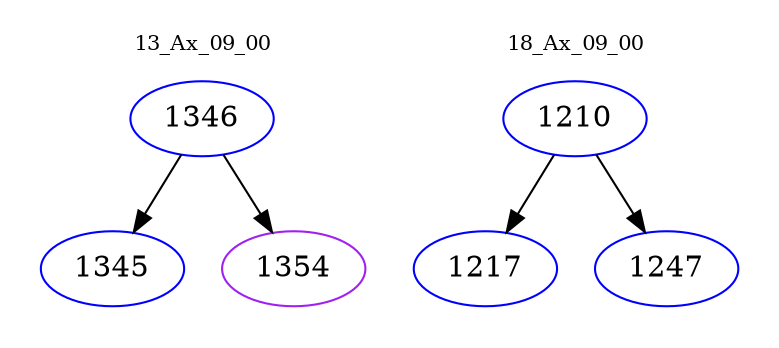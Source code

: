 digraph{
subgraph cluster_0 {
color = white
label = "13_Ax_09_00";
fontsize=10;
T0_1346 [label="1346", color="blue"]
T0_1346 -> T0_1345 [color="black"]
T0_1345 [label="1345", color="blue"]
T0_1346 -> T0_1354 [color="black"]
T0_1354 [label="1354", color="purple"]
}
subgraph cluster_1 {
color = white
label = "18_Ax_09_00";
fontsize=10;
T1_1210 [label="1210", color="blue"]
T1_1210 -> T1_1217 [color="black"]
T1_1217 [label="1217", color="blue"]
T1_1210 -> T1_1247 [color="black"]
T1_1247 [label="1247", color="blue"]
}
}
